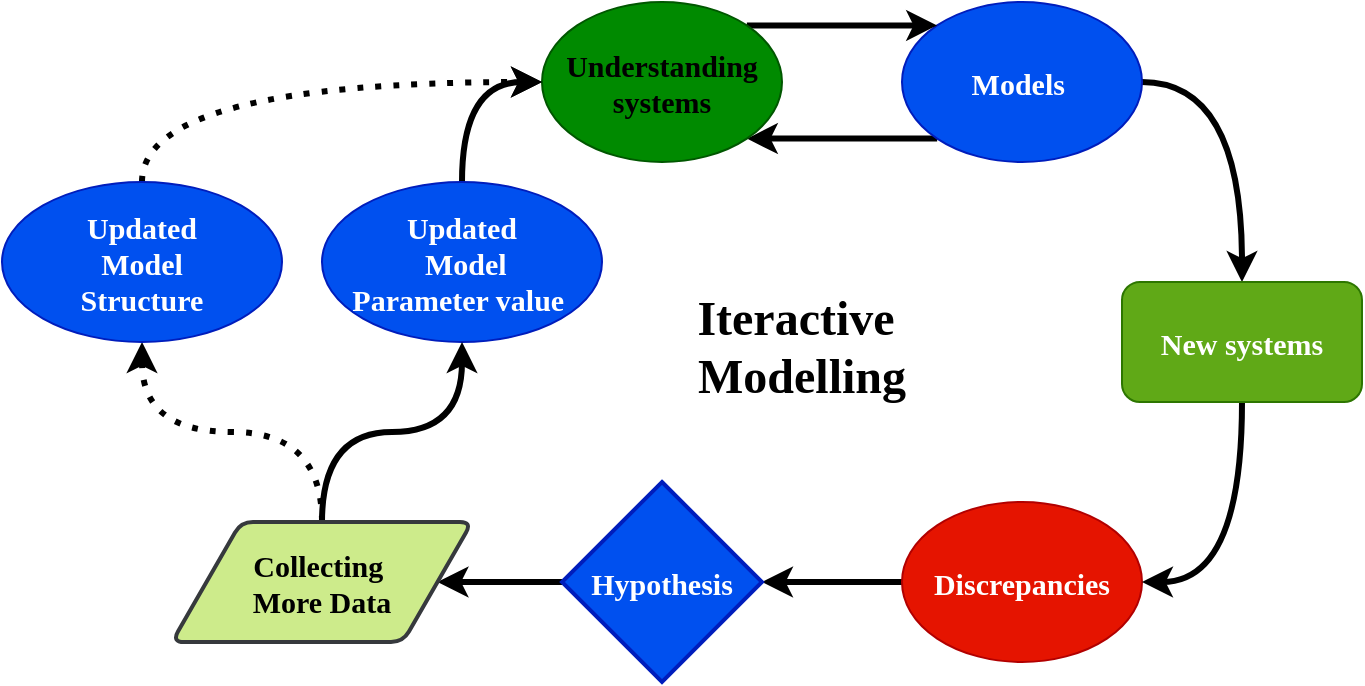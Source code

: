 <mxfile>
    <diagram id="a_T-5h9Q82RHRgM_TcTy" name="Page-1">
        <mxGraphModel dx="1002" dy="571" grid="1" gridSize="10" guides="1" tooltips="1" connect="1" arrows="1" fold="1" page="1" pageScale="1" pageWidth="1200" pageHeight="1600" math="0" shadow="0">
            <root>
                <mxCell id="0"/>
                <mxCell id="1" parent="0"/>
                <mxCell id="15" value="" style="edgeStyle=orthogonalEdgeStyle;curved=1;exitX=0;exitY=1;exitDx=0;exitDy=0;entryX=1;entryY=1;entryDx=0;entryDy=0;strokeWidth=3;fontSize=15;fontColor=#000000;fontFamily=Cambria;" parent="1" source="2" target="3" edge="1">
                    <mxGeometry relative="1" as="geometry"/>
                </mxCell>
                <mxCell id="17" value="" style="edgeStyle=orthogonalEdgeStyle;curved=1;exitX=1;exitY=0.5;exitDx=0;exitDy=0;entryX=0.5;entryY=0;entryDx=0;entryDy=0;strokeWidth=3;fontSize=15;fontColor=#000000;fontFamily=Cambria;" parent="1" source="2" target="14" edge="1">
                    <mxGeometry relative="1" as="geometry"/>
                </mxCell>
                <mxCell id="2" value="Models " style="ellipse;fillColor=#0050ef;strokeColor=#001DBC;fontColor=#ffffff;fontSize=15;fontStyle=1;fontFamily=Cambria;" parent="1" vertex="1">
                    <mxGeometry x="610" y="100" width="120" height="80" as="geometry"/>
                </mxCell>
                <mxCell id="6" value="" style="edgeStyle=orthogonalEdgeStyle;curved=1;fontSize=15;fontColor=#000000;strokeWidth=3;fontFamily=Cambria;exitX=1;exitY=0;exitDx=0;exitDy=0;entryX=0;entryY=0;entryDx=0;entryDy=0;" parent="1" source="3" target="2" edge="1">
                    <mxGeometry relative="1" as="geometry"/>
                </mxCell>
                <mxCell id="3" value="Understanding &#10;systems" style="ellipse;fillColor=#008a00;fontColor=#000000;strokeColor=#005700;fontSize=15;fontStyle=1;fontFamily=Cambria;" parent="1" vertex="1">
                    <mxGeometry x="430" y="100" width="120" height="80" as="geometry"/>
                </mxCell>
                <mxCell id="20" value="" style="edgeStyle=orthogonalEdgeStyle;curved=1;exitX=0;exitY=0.5;exitDx=0;exitDy=0;entryX=1;entryY=0.5;entryDx=0;entryDy=0;entryPerimeter=0;strokeWidth=3;fontSize=15;fontColor=#000000;fontFamily=Cambria;" parent="1" source="9" target="10" edge="1">
                    <mxGeometry relative="1" as="geometry"/>
                </mxCell>
                <mxCell id="9" value="Discrepancies" style="ellipse;fillColor=#e51400;strokeColor=#B20000;fontColor=#ffffff;fontSize=15;fontStyle=1;fontFamily=Cambria;" parent="1" vertex="1">
                    <mxGeometry x="610" y="350" width="120" height="80" as="geometry"/>
                </mxCell>
                <mxCell id="21" value="" style="edgeStyle=orthogonalEdgeStyle;curved=1;strokeWidth=3;fontSize=15;fontColor=#000000;fontFamily=Cambria;" parent="1" source="10" target="13" edge="1">
                    <mxGeometry relative="1" as="geometry"/>
                </mxCell>
                <mxCell id="10" value="Hypothesis" style="strokeWidth=2;shape=mxgraph.flowchart.decision;fontSize=15;fontColor=#ffffff;fillColor=#0050ef;strokeColor=#001DBC;rounded=1;fontStyle=1;fontFamily=Cambria;" parent="1" vertex="1">
                    <mxGeometry x="440" y="340" width="100" height="100" as="geometry"/>
                </mxCell>
                <mxCell id="23" value="" style="edgeStyle=orthogonalEdgeStyle;curved=1;exitX=0.5;exitY=0;exitDx=0;exitDy=0;entryX=0;entryY=0.5;entryDx=0;entryDy=0;strokeWidth=3;fontSize=15;fontColor=#000000;fontFamily=Cambria;" parent="1" source="12" target="3" edge="1">
                    <mxGeometry relative="1" as="geometry"/>
                </mxCell>
                <mxCell id="12" value="Updated&#10; Model&#10;Parameter value " style="ellipse;fillColor=#0050ef;strokeColor=#001DBC;fontColor=#ffffff;fontSize=15;fontStyle=1;fontFamily=Cambria;" parent="1" vertex="1">
                    <mxGeometry x="320" y="190" width="140" height="80" as="geometry"/>
                </mxCell>
                <mxCell id="27" value="" style="edgeStyle=orthogonalEdgeStyle;curved=1;html=0;strokeWidth=3;fontSize=24;fontColor=#000000;fontFamily=Cambria;" parent="1" source="13" target="12" edge="1">
                    <mxGeometry relative="1" as="geometry"/>
                </mxCell>
                <mxCell id="29" style="edgeStyle=orthogonalEdgeStyle;html=1;exitX=0.5;exitY=0;exitDx=0;exitDy=0;entryX=0.5;entryY=1;entryDx=0;entryDy=0;fontFamily=Cambria;curved=1;fontSize=24;fontColor=#000000;strokeWidth=3;dashed=1;dashPattern=1 2;" edge="1" parent="1" source="13" target="28">
                    <mxGeometry relative="1" as="geometry"/>
                </mxCell>
                <mxCell id="13" value="Collecting &#10;More Data" style="shape=parallelogram;strokeWidth=2;perimeter=parallelogramPerimeter;rounded=1;arcSize=12;size=0.23;fontSize=15;fillColor=#cdeb8b;strokeColor=#36393d;fontStyle=1;fontFamily=Cambria;" parent="1" vertex="1">
                    <mxGeometry x="245" y="360" width="150" height="60" as="geometry"/>
                </mxCell>
                <mxCell id="26" style="edgeStyle=orthogonalEdgeStyle;curved=1;html=0;exitX=0.5;exitY=1;exitDx=0;exitDy=0;entryX=1;entryY=0.5;entryDx=0;entryDy=0;strokeWidth=3;fontSize=24;fontColor=#000000;fontFamily=Cambria;" parent="1" source="14" target="9" edge="1">
                    <mxGeometry relative="1" as="geometry"/>
                </mxCell>
                <mxCell id="14" value="New systems" style="rounded=1;fontSize=15;fontColor=#ffffff;fillColor=#60a917;strokeColor=#2D7600;fontStyle=1;fontFamily=Cambria;" parent="1" vertex="1">
                    <mxGeometry x="720" y="240" width="120" height="60" as="geometry"/>
                </mxCell>
                <mxCell id="24" value="Iteractive &#10;Modelling" style="text;align=center;verticalAlign=middle;rounded=0;fontSize=24;fontStyle=1;fontFamily=Cambria;" parent="1" vertex="1">
                    <mxGeometry x="490" y="230" width="140" height="80" as="geometry"/>
                </mxCell>
                <mxCell id="30" style="edgeStyle=orthogonalEdgeStyle;curved=1;html=1;exitX=0.5;exitY=0;exitDx=0;exitDy=0;entryX=0;entryY=0.5;entryDx=0;entryDy=0;dashed=1;dashPattern=1 2;fontFamily=Cambria;fontSize=24;fontColor=#000000;strokeWidth=3;" edge="1" parent="1" source="28" target="3">
                    <mxGeometry relative="1" as="geometry"/>
                </mxCell>
                <mxCell id="28" value="Updated&#10; Model &#10;Structure" style="ellipse;fillColor=#0050ef;strokeColor=#001DBC;fontColor=#ffffff;fontSize=15;fontStyle=1;fontFamily=Cambria;" vertex="1" parent="1">
                    <mxGeometry x="160" y="190" width="140" height="80" as="geometry"/>
                </mxCell>
            </root>
        </mxGraphModel>
    </diagram>
</mxfile>